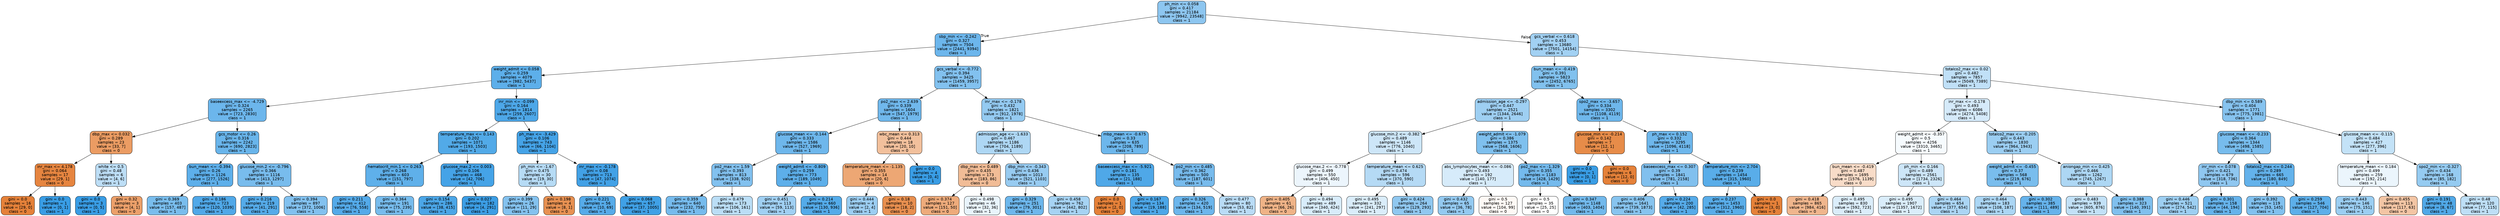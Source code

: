 digraph Tree {
node [shape=box, style="filled, rounded", color="black", fontname="helvetica"] ;
edge [fontname="helvetica"] ;
0 [label="ph_min <= 0.058\ngini = 0.417\nsamples = 21184\nvalue = [9942, 23548]\nclass = 1", fillcolor="#8dc6f0"] ;
1 [label="sbp_min <= -0.242\ngini = 0.327\nsamples = 7504\nvalue = [2441, 9394]\nclass = 1", fillcolor="#6cb6ec"] ;
0 -> 1 [labeldistance=2.5, labelangle=45, headlabel="True"] ;
2 [label="weight_admit <= 0.058\ngini = 0.259\nsamples = 4079\nvalue = [982, 5437]\nclass = 1", fillcolor="#5dafea"] ;
1 -> 2 ;
3 [label="baseexcess_max <= -4.729\ngini = 0.324\nsamples = 2265\nvalue = [723, 2830]\nclass = 1", fillcolor="#6cb6ec"] ;
2 -> 3 ;
4 [label="dbp_max <= 0.032\ngini = 0.289\nsamples = 23\nvalue = [33, 7]\nclass = 0", fillcolor="#eb9c63"] ;
3 -> 4 ;
5 [label="inr_max <= 4.178\ngini = 0.064\nsamples = 17\nvalue = [29, 1]\nclass = 0", fillcolor="#e68540"] ;
4 -> 5 ;
6 [label="gini = 0.0\nsamples = 16\nvalue = [29, 0]\nclass = 0", fillcolor="#e58139"] ;
5 -> 6 ;
7 [label="gini = 0.0\nsamples = 1\nvalue = [0, 1]\nclass = 1", fillcolor="#399de5"] ;
5 -> 7 ;
8 [label="white <= 0.5\ngini = 0.48\nsamples = 6\nvalue = [4, 6]\nclass = 1", fillcolor="#bddef6"] ;
4 -> 8 ;
9 [label="gini = 0.0\nsamples = 3\nvalue = [0, 5]\nclass = 1", fillcolor="#399de5"] ;
8 -> 9 ;
10 [label="gini = 0.32\nsamples = 3\nvalue = [4, 1]\nclass = 0", fillcolor="#eca06a"] ;
8 -> 10 ;
11 [label="gcs_motor <= 0.26\ngini = 0.316\nsamples = 2242\nvalue = [690, 2823]\nclass = 1", fillcolor="#69b5eb"] ;
3 -> 11 ;
12 [label="bun_mean <= -0.394\ngini = 0.26\nsamples = 1126\nvalue = [277, 1526]\nclass = 1", fillcolor="#5dafea"] ;
11 -> 12 ;
13 [label="gini = 0.369\nsamples = 403\nvalue = [157, 487]\nclass = 1", fillcolor="#79bded"] ;
12 -> 13 ;
14 [label="gini = 0.186\nsamples = 723\nvalue = [120, 1039]\nclass = 1", fillcolor="#50a8e8"] ;
12 -> 14 ;
15 [label="glucose_min.2 <= -0.796\ngini = 0.366\nsamples = 1116\nvalue = [413, 1297]\nclass = 1", fillcolor="#78bced"] ;
11 -> 15 ;
16 [label="gini = 0.216\nsamples = 219\nvalue = [41, 291]\nclass = 1", fillcolor="#55abe9"] ;
15 -> 16 ;
17 [label="gini = 0.394\nsamples = 897\nvalue = [372, 1006]\nclass = 1", fillcolor="#82c1ef"] ;
15 -> 17 ;
18 [label="inr_min <= -0.099\ngini = 0.164\nsamples = 1814\nvalue = [259, 2607]\nclass = 1", fillcolor="#4da7e8"] ;
2 -> 18 ;
19 [label="temperature_max <= 0.143\ngini = 0.202\nsamples = 1071\nvalue = [193, 1503]\nclass = 1", fillcolor="#52aae8"] ;
18 -> 19 ;
20 [label="hematocrit_min.1 <= 0.263\ngini = 0.268\nsamples = 603\nvalue = [151, 797]\nclass = 1", fillcolor="#5fb0ea"] ;
19 -> 20 ;
21 [label="gini = 0.211\nsamples = 412\nvalue = [76, 558]\nclass = 1", fillcolor="#54aae9"] ;
20 -> 21 ;
22 [label="gini = 0.364\nsamples = 191\nvalue = [75, 239]\nclass = 1", fillcolor="#77bced"] ;
20 -> 22 ;
23 [label="glucose_max.2 <= 0.003\ngini = 0.106\nsamples = 468\nvalue = [42, 706]\nclass = 1", fillcolor="#45a3e7"] ;
19 -> 23 ;
24 [label="gini = 0.154\nsamples = 286\nvalue = [38, 415]\nclass = 1", fillcolor="#4ba6e7"] ;
23 -> 24 ;
25 [label="gini = 0.027\nsamples = 182\nvalue = [4, 291]\nclass = 1", fillcolor="#3c9ee5"] ;
23 -> 25 ;
26 [label="ph_max <= -3.429\ngini = 0.106\nsamples = 743\nvalue = [66, 1104]\nclass = 1", fillcolor="#45a3e7"] ;
18 -> 26 ;
27 [label="ph_min <= -1.67\ngini = 0.475\nsamples = 30\nvalue = [19, 30]\nclass = 1", fillcolor="#b6dbf5"] ;
26 -> 27 ;
28 [label="gini = 0.399\nsamples = 26\nvalue = [11, 29]\nclass = 1", fillcolor="#84c2ef"] ;
27 -> 28 ;
29 [label="gini = 0.198\nsamples = 4\nvalue = [8, 1]\nclass = 0", fillcolor="#e89152"] ;
27 -> 29 ;
30 [label="inr_max <= -0.178\ngini = 0.08\nsamples = 713\nvalue = [47, 1074]\nclass = 1", fillcolor="#42a1e6"] ;
26 -> 30 ;
31 [label="gini = 0.221\nsamples = 56\nvalue = [10, 69]\nclass = 1", fillcolor="#56abe9"] ;
30 -> 31 ;
32 [label="gini = 0.068\nsamples = 657\nvalue = [37, 1005]\nclass = 1", fillcolor="#40a1e6"] ;
30 -> 32 ;
33 [label="gcs_verbal <= -0.772\ngini = 0.394\nsamples = 3425\nvalue = [1459, 3957]\nclass = 1", fillcolor="#82c1ef"] ;
1 -> 33 ;
34 [label="po2_max <= 2.639\ngini = 0.339\nsamples = 1604\nvalue = [547, 1979]\nclass = 1", fillcolor="#70b8ec"] ;
33 -> 34 ;
35 [label="glucose_mean <= -0.144\ngini = 0.333\nsamples = 1586\nvalue = [527, 1969]\nclass = 1", fillcolor="#6eb7ec"] ;
34 -> 35 ;
36 [label="po2_max <= 1.59\ngini = 0.393\nsamples = 813\nvalue = [338, 920]\nclass = 1", fillcolor="#82c1ef"] ;
35 -> 36 ;
37 [label="gini = 0.359\nsamples = 640\nvalue = [232, 759]\nclass = 1", fillcolor="#76bbed"] ;
36 -> 37 ;
38 [label="gini = 0.479\nsamples = 173\nvalue = [106, 161]\nclass = 1", fillcolor="#bbdef6"] ;
36 -> 38 ;
39 [label="weight_admit <= -0.809\ngini = 0.259\nsamples = 773\nvalue = [189, 1049]\nclass = 1", fillcolor="#5dafea"] ;
35 -> 39 ;
40 [label="gini = 0.451\nsamples = 113\nvalue = [59, 113]\nclass = 1", fillcolor="#a0d0f3"] ;
39 -> 40 ;
41 [label="gini = 0.214\nsamples = 660\nvalue = [130, 936]\nclass = 1", fillcolor="#54abe9"] ;
39 -> 41 ;
42 [label="wbc_mean <= 0.313\ngini = 0.444\nsamples = 18\nvalue = [20, 10]\nclass = 0", fillcolor="#f2c09c"] ;
34 -> 42 ;
43 [label="temperature_mean <= -1.135\ngini = 0.355\nsamples = 14\nvalue = [20, 6]\nclass = 0", fillcolor="#eda774"] ;
42 -> 43 ;
44 [label="gini = 0.444\nsamples = 4\nvalue = [2, 4]\nclass = 1", fillcolor="#9ccef2"] ;
43 -> 44 ;
45 [label="gini = 0.18\nsamples = 10\nvalue = [18, 2]\nclass = 0", fillcolor="#e88f4f"] ;
43 -> 45 ;
46 [label="gini = 0.0\nsamples = 4\nvalue = [0, 4]\nclass = 1", fillcolor="#399de5"] ;
42 -> 46 ;
47 [label="inr_max <= -0.178\ngini = 0.432\nsamples = 1821\nvalue = [912, 1978]\nclass = 1", fillcolor="#94caf1"] ;
33 -> 47 ;
48 [label="admission_age <= -1.633\ngini = 0.467\nsamples = 1186\nvalue = [704, 1189]\nclass = 1", fillcolor="#aed7f4"] ;
47 -> 48 ;
49 [label="dbp_max <= 0.489\ngini = 0.435\nsamples = 173\nvalue = [183, 86]\nclass = 0", fillcolor="#f1bc96"] ;
48 -> 49 ;
50 [label="gini = 0.374\nsamples = 127\nvalue = [151, 50]\nclass = 0", fillcolor="#eeab7b"] ;
49 -> 50 ;
51 [label="gini = 0.498\nsamples = 46\nvalue = [32, 36]\nclass = 1", fillcolor="#e9f4fc"] ;
49 -> 51 ;
52 [label="dbp_min <= -0.343\ngini = 0.436\nsamples = 1013\nvalue = [521, 1103]\nclass = 1", fillcolor="#97cbf1"] ;
48 -> 52 ;
53 [label="gini = 0.329\nsamples = 251\nvalue = [79, 301]\nclass = 1", fillcolor="#6db7ec"] ;
52 -> 53 ;
54 [label="gini = 0.458\nsamples = 762\nvalue = [442, 802]\nclass = 1", fillcolor="#a6d3f3"] ;
52 -> 54 ;
55 [label="mbp_mean <= -0.675\ngini = 0.33\nsamples = 635\nvalue = [208, 789]\nclass = 1", fillcolor="#6db7ec"] ;
47 -> 55 ;
56 [label="baseexcess_max <= -5.921\ngini = 0.181\nsamples = 135\nvalue = [21, 188]\nclass = 1", fillcolor="#4fa8e8"] ;
55 -> 56 ;
57 [label="gini = 0.0\nsamples = 1\nvalue = [2, 0]\nclass = 0", fillcolor="#e58139"] ;
56 -> 57 ;
58 [label="gini = 0.167\nsamples = 134\nvalue = [19, 188]\nclass = 1", fillcolor="#4da7e8"] ;
56 -> 58 ;
59 [label="po2_min <= 0.485\ngini = 0.362\nsamples = 500\nvalue = [187, 601]\nclass = 1", fillcolor="#77bbed"] ;
55 -> 59 ;
60 [label="gini = 0.326\nsamples = 420\nvalue = [134, 519]\nclass = 1", fillcolor="#6cb6ec"] ;
59 -> 60 ;
61 [label="gini = 0.477\nsamples = 80\nvalue = [53, 82]\nclass = 1", fillcolor="#b9dcf6"] ;
59 -> 61 ;
62 [label="gcs_verbal <= 0.618\ngini = 0.453\nsamples = 13680\nvalue = [7501, 14154]\nclass = 1", fillcolor="#a2d1f3"] ;
0 -> 62 [labeldistance=2.5, labelangle=-45, headlabel="False"] ;
63 [label="bun_mean <= -0.419\ngini = 0.391\nsamples = 5823\nvalue = [2452, 6765]\nclass = 1", fillcolor="#81c1ee"] ;
62 -> 63 ;
64 [label="admission_age <= -0.297\ngini = 0.447\nsamples = 2521\nvalue = [1344, 2646]\nclass = 1", fillcolor="#9ecff2"] ;
63 -> 64 ;
65 [label="glucose_min.2 <= -0.382\ngini = 0.489\nsamples = 1146\nvalue = [776, 1040]\nclass = 1", fillcolor="#cde6f8"] ;
64 -> 65 ;
66 [label="glucose_max.2 <= -0.778\ngini = 0.499\nsamples = 550\nvalue = [406, 450]\nclass = 1", fillcolor="#ecf5fc"] ;
65 -> 66 ;
67 [label="gini = 0.405\nsamples = 61\nvalue = [66, 26]\nclass = 0", fillcolor="#efb387"] ;
66 -> 67 ;
68 [label="gini = 0.494\nsamples = 489\nvalue = [340, 424]\nclass = 1", fillcolor="#d8ecfa"] ;
66 -> 68 ;
69 [label="temperature_mean <= 0.625\ngini = 0.474\nsamples = 596\nvalue = [370, 590]\nclass = 1", fillcolor="#b5daf5"] ;
65 -> 69 ;
70 [label="gini = 0.495\nsamples = 332\nvalue = [241, 297]\nclass = 1", fillcolor="#daedfa"] ;
69 -> 70 ;
71 [label="gini = 0.424\nsamples = 264\nvalue = [129, 293]\nclass = 1", fillcolor="#90c8f0"] ;
69 -> 71 ;
72 [label="weight_admit <= -1.079\ngini = 0.386\nsamples = 1375\nvalue = [568, 1606]\nclass = 1", fillcolor="#7fc0ee"] ;
64 -> 72 ;
73 [label="abs_lymphocytes_mean <= -0.086\ngini = 0.493\nsamples = 192\nvalue = [140, 177]\nclass = 1", fillcolor="#d6ebfa"] ;
72 -> 73 ;
74 [label="gini = 0.432\nsamples = 65\nvalue = [36, 78]\nclass = 1", fillcolor="#94caf1"] ;
73 -> 74 ;
75 [label="gini = 0.5\nsamples = 127\nvalue = [104, 99]\nclass = 0", fillcolor="#fef9f5"] ;
73 -> 75 ;
76 [label="po2_max <= -1.329\ngini = 0.355\nsamples = 1183\nvalue = [428, 1429]\nclass = 1", fillcolor="#74baed"] ;
72 -> 76 ;
77 [label="gini = 0.5\nsamples = 35\nvalue = [25, 25]\nclass = 0", fillcolor="#ffffff"] ;
76 -> 77 ;
78 [label="gini = 0.347\nsamples = 1148\nvalue = [403, 1404]\nclass = 1", fillcolor="#72b9ec"] ;
76 -> 78 ;
79 [label="spo2_max <= -3.657\ngini = 0.334\nsamples = 3302\nvalue = [1108, 4119]\nclass = 1", fillcolor="#6eb7ec"] ;
63 -> 79 ;
80 [label="glucose_min <= -0.214\ngini = 0.142\nsamples = 7\nvalue = [12, 1]\nclass = 0", fillcolor="#e78c49"] ;
79 -> 80 ;
81 [label="gini = 0.0\nsamples = 1\nvalue = [0, 1]\nclass = 1", fillcolor="#399de5"] ;
80 -> 81 ;
82 [label="gini = 0.0\nsamples = 6\nvalue = [12, 0]\nclass = 0", fillcolor="#e58139"] ;
80 -> 82 ;
83 [label="ph_max <= 0.152\ngini = 0.332\nsamples = 3295\nvalue = [1096, 4118]\nclass = 1", fillcolor="#6eb7ec"] ;
79 -> 83 ;
84 [label="baseexcess_max <= 0.307\ngini = 0.39\nsamples = 1841\nvalue = [781, 2158]\nclass = 1", fillcolor="#81c0ee"] ;
83 -> 84 ;
85 [label="gini = 0.406\nsamples = 1641\nvalue = [739, 1873]\nclass = 1", fillcolor="#87c4ef"] ;
84 -> 85 ;
86 [label="gini = 0.224\nsamples = 200\nvalue = [42, 285]\nclass = 1", fillcolor="#56abe9"] ;
84 -> 86 ;
87 [label="temperature_min <= 2.704\ngini = 0.239\nsamples = 1454\nvalue = [315, 1960]\nclass = 1", fillcolor="#59ade9"] ;
83 -> 87 ;
88 [label="gini = 0.237\nsamples = 1453\nvalue = [312, 1960]\nclass = 1", fillcolor="#59ade9"] ;
87 -> 88 ;
89 [label="gini = 0.0\nsamples = 1\nvalue = [3, 0]\nclass = 0", fillcolor="#e58139"] ;
87 -> 89 ;
90 [label="totalco2_max <= 0.02\ngini = 0.482\nsamples = 7857\nvalue = [5049, 7389]\nclass = 1", fillcolor="#c0e0f7"] ;
62 -> 90 ;
91 [label="inr_max <= -0.178\ngini = 0.493\nsamples = 6086\nvalue = [4274, 5408]\nclass = 1", fillcolor="#d5eafa"] ;
90 -> 91 ;
92 [label="weight_admit <= -0.357\ngini = 0.5\nsamples = 4256\nvalue = [3310, 3465]\nclass = 1", fillcolor="#f6fbfe"] ;
91 -> 92 ;
93 [label="bun_mean <= -0.419\ngini = 0.487\nsamples = 1695\nvalue = [1576, 1139]\nclass = 0", fillcolor="#f8dcc8"] ;
92 -> 93 ;
94 [label="gini = 0.418\nsamples = 865\nvalue = [984, 416]\nclass = 0", fillcolor="#f0b68d"] ;
93 -> 94 ;
95 [label="gini = 0.495\nsamples = 830\nvalue = [592, 723]\nclass = 1", fillcolor="#dbedfa"] ;
93 -> 95 ;
96 [label="ph_min <= 0.166\ngini = 0.489\nsamples = 2561\nvalue = [1734, 2326]\nclass = 1", fillcolor="#cde6f8"] ;
92 -> 96 ;
97 [label="gini = 0.495\nsamples = 1907\nvalue = [1357, 1672]\nclass = 1", fillcolor="#daedfa"] ;
96 -> 97 ;
98 [label="gini = 0.464\nsamples = 654\nvalue = [377, 654]\nclass = 1", fillcolor="#abd5f4"] ;
96 -> 98 ;
99 [label="totalco2_max <= -0.205\ngini = 0.443\nsamples = 1830\nvalue = [964, 1943]\nclass = 1", fillcolor="#9bcef2"] ;
91 -> 99 ;
100 [label="weight_admit <= -0.455\ngini = 0.37\nsamples = 568\nvalue = [219, 676]\nclass = 1", fillcolor="#79bded"] ;
99 -> 100 ;
101 [label="gini = 0.464\nsamples = 183\nvalue = [108, 187]\nclass = 1", fillcolor="#abd6f4"] ;
100 -> 101 ;
102 [label="gini = 0.302\nsamples = 385\nvalue = [111, 489]\nclass = 1", fillcolor="#66b3eb"] ;
100 -> 102 ;
103 [label="aniongap_min <= 0.425\ngini = 0.466\nsamples = 1262\nvalue = [745, 1267]\nclass = 1", fillcolor="#add7f4"] ;
99 -> 103 ;
104 [label="gini = 0.483\nsamples = 939\nvalue = [605, 876]\nclass = 1", fillcolor="#c2e1f7"] ;
103 -> 104 ;
105 [label="gini = 0.388\nsamples = 323\nvalue = [140, 391]\nclass = 1", fillcolor="#80c0ee"] ;
103 -> 105 ;
106 [label="dbp_min <= 0.589\ngini = 0.404\nsamples = 1771\nvalue = [775, 1981]\nclass = 1", fillcolor="#86c3ef"] ;
90 -> 106 ;
107 [label="glucose_mean <= -0.233\ngini = 0.364\nsamples = 1344\nvalue = [498, 1585]\nclass = 1", fillcolor="#77bced"] ;
106 -> 107 ;
108 [label="inr_min <= 0.078\ngini = 0.421\nsamples = 679\nvalue = [318, 736]\nclass = 1", fillcolor="#8fc7f0"] ;
107 -> 108 ;
109 [label="gini = 0.446\nsamples = 521\nvalue = [274, 542]\nclass = 1", fillcolor="#9dcff2"] ;
108 -> 109 ;
110 [label="gini = 0.301\nsamples = 158\nvalue = [44, 194]\nclass = 1", fillcolor="#66b3eb"] ;
108 -> 110 ;
111 [label="totalco2_max <= 0.244\ngini = 0.289\nsamples = 665\nvalue = [180, 849]\nclass = 1", fillcolor="#63b2eb"] ;
107 -> 111 ;
112 [label="gini = 0.392\nsamples = 119\nvalue = [53, 145]\nclass = 1", fillcolor="#81c1ef"] ;
111 -> 112 ;
113 [label="gini = 0.259\nsamples = 546\nvalue = [127, 704]\nclass = 1", fillcolor="#5dafea"] ;
111 -> 113 ;
114 [label="glucose_mean <= -0.115\ngini = 0.484\nsamples = 427\nvalue = [277, 396]\nclass = 1", fillcolor="#c3e2f7"] ;
106 -> 114 ;
115 [label="temperature_mean <= 0.184\ngini = 0.499\nsamples = 259\nvalue = [192, 214]\nclass = 1", fillcolor="#ebf5fc"] ;
114 -> 115 ;
116 [label="gini = 0.443\nsamples = 146\nvalue = [75, 151]\nclass = 1", fillcolor="#9bcef2"] ;
115 -> 116 ;
117 [label="gini = 0.455\nsamples = 113\nvalue = [117, 63]\nclass = 0", fillcolor="#f3c5a4"] ;
115 -> 117 ;
118 [label="spo2_min <= -0.327\ngini = 0.434\nsamples = 168\nvalue = [85, 182]\nclass = 1", fillcolor="#95cbf1"] ;
114 -> 118 ;
119 [label="gini = 0.191\nsamples = 48\nvalue = [8, 67]\nclass = 1", fillcolor="#51a9e8"] ;
118 -> 119 ;
120 [label="gini = 0.48\nsamples = 120\nvalue = [77, 115]\nclass = 1", fillcolor="#bedff6"] ;
118 -> 120 ;
}